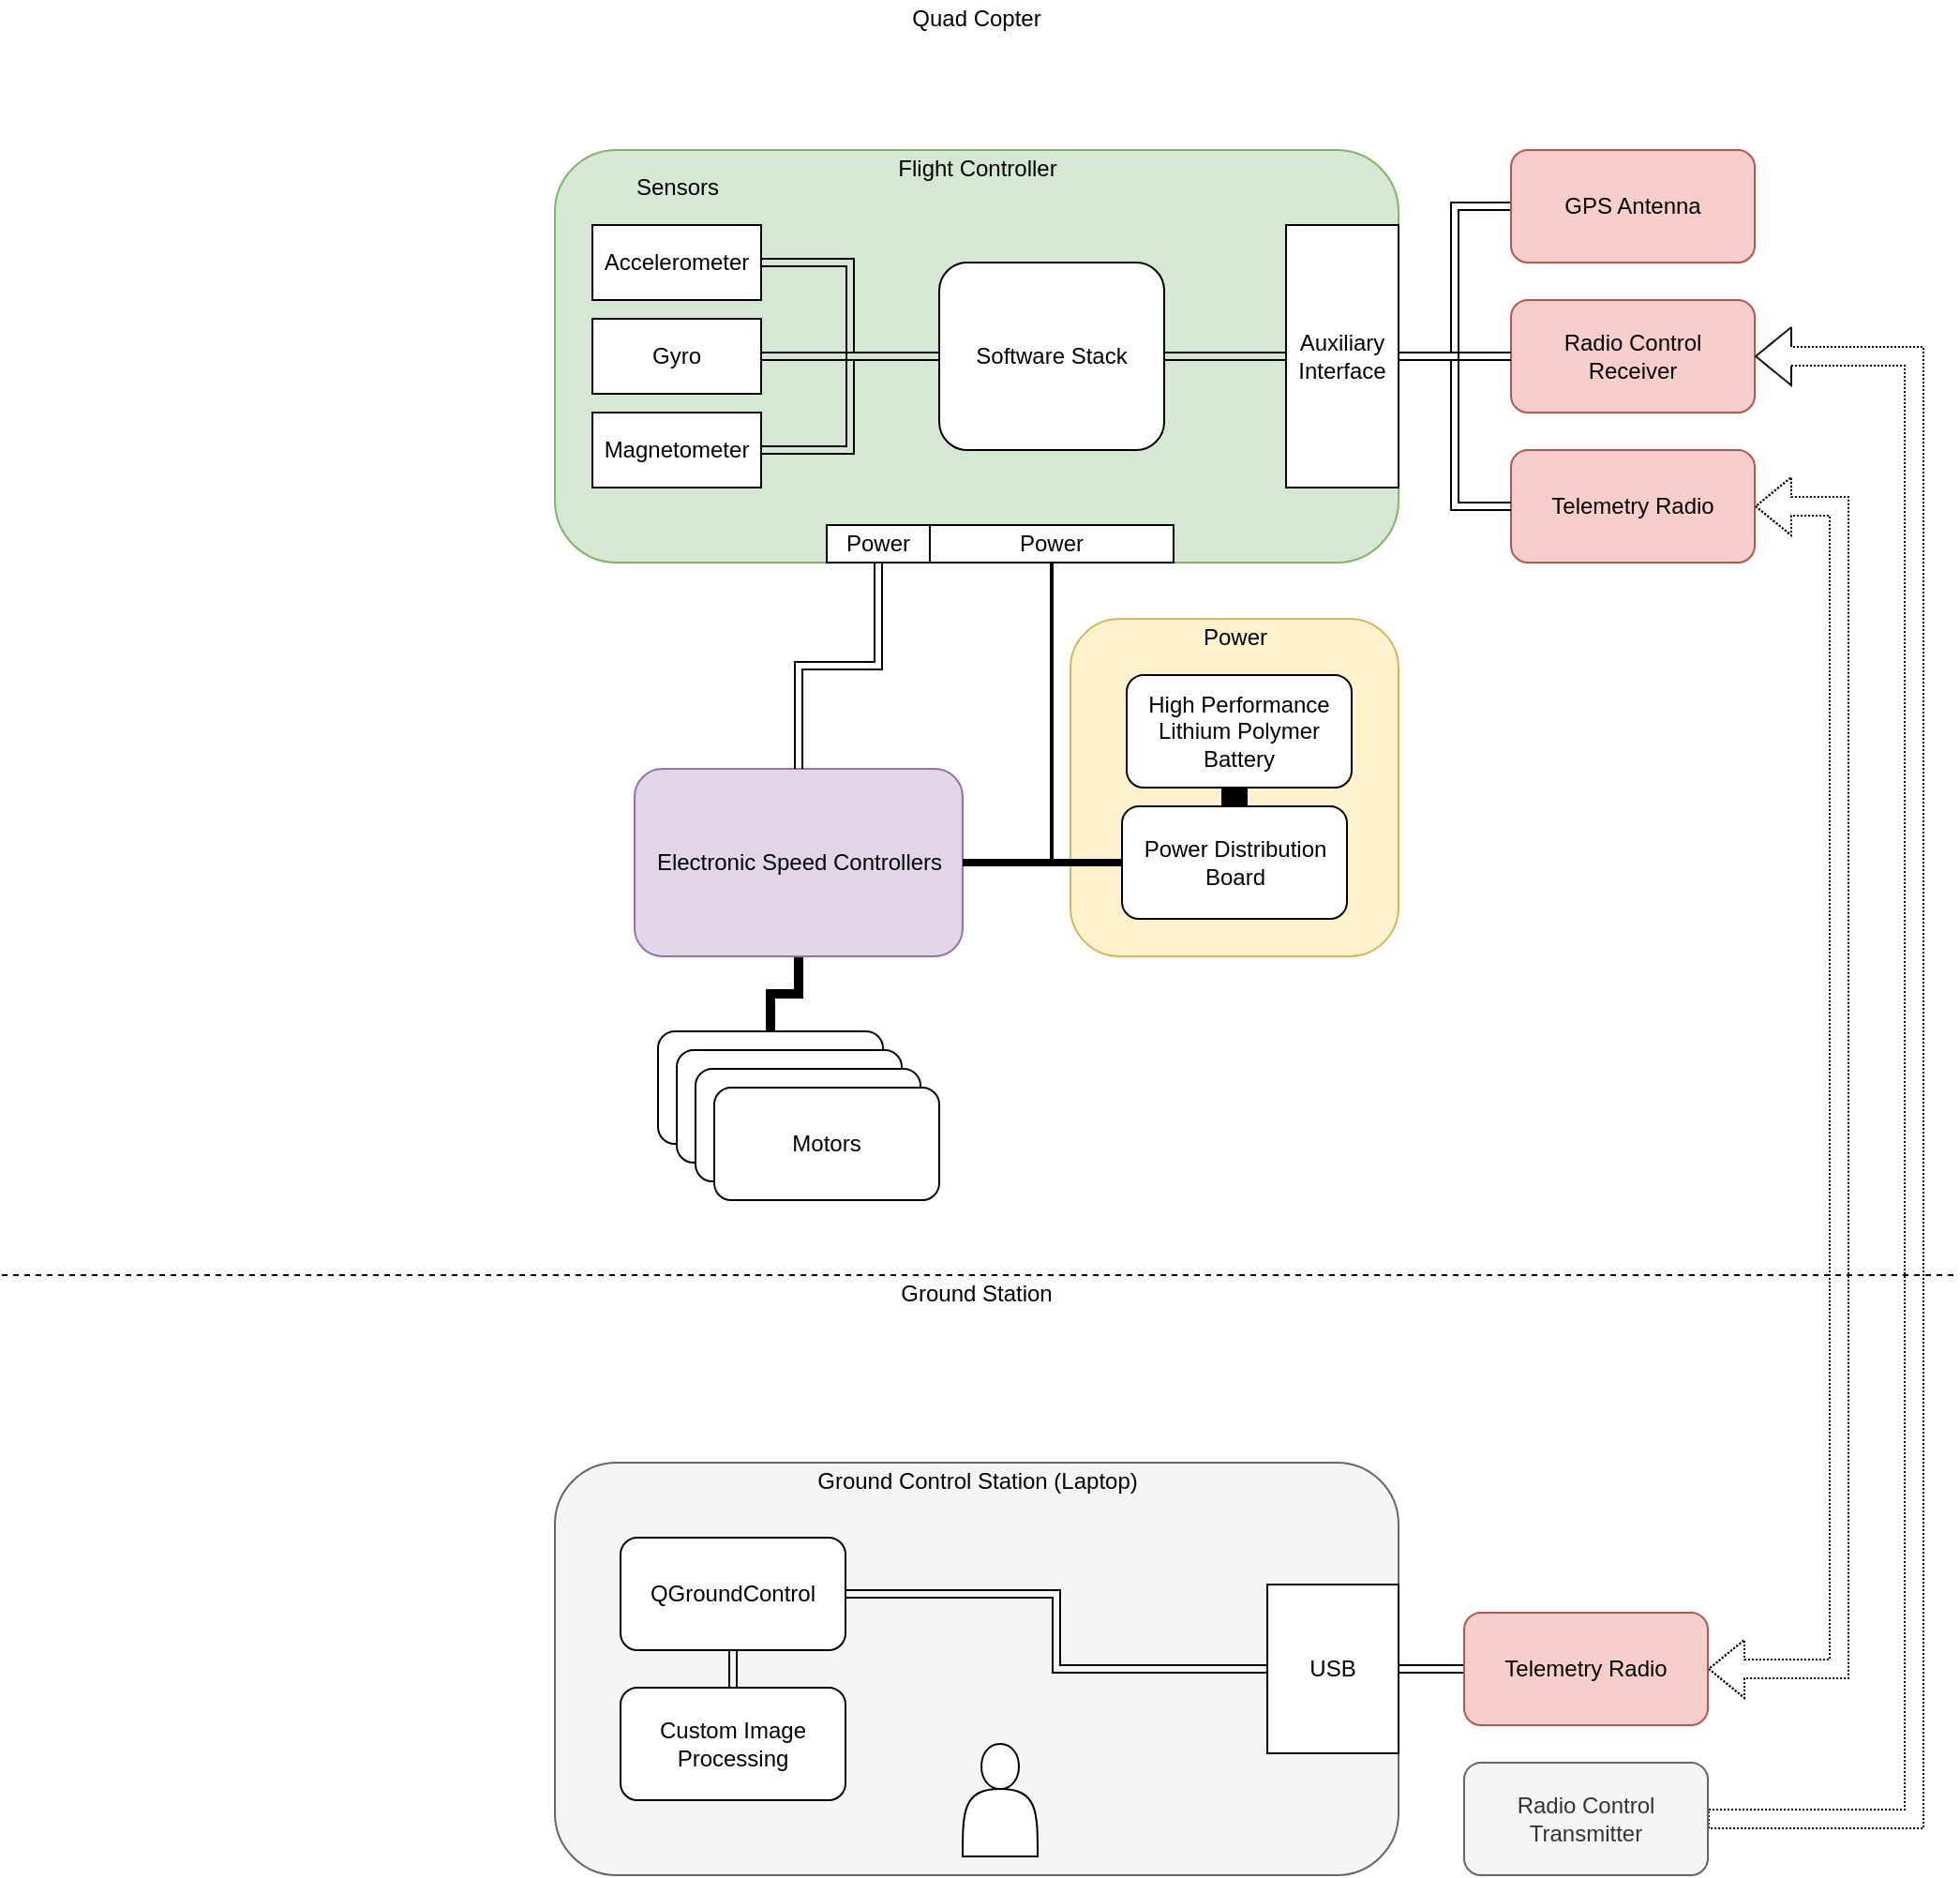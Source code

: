 <mxfile version="13.8.0" type="github">
  <diagram id="L57OoSPGVFHZ4M9xEeLx" name="Page-1">
    <mxGraphModel dx="2072" dy="1065" grid="1" gridSize="10" guides="1" tooltips="1" connect="1" arrows="1" fold="1" page="1" pageScale="1" pageWidth="850" pageHeight="1100" math="0" shadow="0">
      <root>
        <mxCell id="0" />
        <mxCell id="1" parent="0" />
        <mxCell id="2hWn7nPDc2WVTGScbuD9-1" value="" style="endArrow=none;dashed=1;html=1;" edge="1" parent="1">
          <mxGeometry width="50" height="50" relative="1" as="geometry">
            <mxPoint x="-190" y="680" as="sourcePoint" />
            <mxPoint x="852" y="680" as="targetPoint" />
          </mxGeometry>
        </mxCell>
        <mxCell id="2hWn7nPDc2WVTGScbuD9-3" value="" style="rounded=1;whiteSpace=wrap;html=1;fillColor=#d5e8d4;strokeColor=#82b366;" vertex="1" parent="1">
          <mxGeometry x="105" y="80" width="450" height="220" as="geometry" />
        </mxCell>
        <mxCell id="2hWn7nPDc2WVTGScbuD9-8" value="Flight Controller" style="text;html=1;resizable=0;autosize=1;align=center;verticalAlign=middle;points=[];fillColor=none;strokeColor=none;rounded=0;" vertex="1" parent="1">
          <mxGeometry x="280" y="80" width="100" height="20" as="geometry" />
        </mxCell>
        <mxCell id="2hWn7nPDc2WVTGScbuD9-61" style="edgeStyle=orthogonalEdgeStyle;rounded=0;orthogonalLoop=1;jettySize=auto;html=1;exitX=1;exitY=0.5;exitDx=0;exitDy=0;entryX=0;entryY=0.5;entryDx=0;entryDy=0;endArrow=none;endFill=0;strokeWidth=1;shape=link;" edge="1" parent="1" source="2hWn7nPDc2WVTGScbuD9-10" target="2hWn7nPDc2WVTGScbuD9-60">
          <mxGeometry relative="1" as="geometry" />
        </mxCell>
        <mxCell id="2hWn7nPDc2WVTGScbuD9-10" value="Accelerometer" style="rounded=0;whiteSpace=wrap;html=1;" vertex="1" parent="1">
          <mxGeometry x="125" y="120" width="90" height="40" as="geometry" />
        </mxCell>
        <mxCell id="2hWn7nPDc2WVTGScbuD9-62" style="edgeStyle=orthogonalEdgeStyle;shape=link;rounded=0;orthogonalLoop=1;jettySize=auto;html=1;exitX=1;exitY=0.5;exitDx=0;exitDy=0;entryX=0;entryY=0.5;entryDx=0;entryDy=0;endArrow=none;endFill=0;strokeWidth=1;" edge="1" parent="1" source="2hWn7nPDc2WVTGScbuD9-11" target="2hWn7nPDc2WVTGScbuD9-60">
          <mxGeometry relative="1" as="geometry" />
        </mxCell>
        <mxCell id="2hWn7nPDc2WVTGScbuD9-11" value="Gyro" style="rounded=0;whiteSpace=wrap;html=1;" vertex="1" parent="1">
          <mxGeometry x="125" y="170" width="90" height="40" as="geometry" />
        </mxCell>
        <mxCell id="2hWn7nPDc2WVTGScbuD9-63" style="edgeStyle=orthogonalEdgeStyle;shape=link;rounded=0;orthogonalLoop=1;jettySize=auto;html=1;exitX=1;exitY=0.5;exitDx=0;exitDy=0;entryX=0;entryY=0.5;entryDx=0;entryDy=0;endArrow=none;endFill=0;strokeWidth=1;" edge="1" parent="1" source="2hWn7nPDc2WVTGScbuD9-12" target="2hWn7nPDc2WVTGScbuD9-60">
          <mxGeometry relative="1" as="geometry" />
        </mxCell>
        <mxCell id="2hWn7nPDc2WVTGScbuD9-12" value="Magnetometer" style="rounded=0;whiteSpace=wrap;html=1;" vertex="1" parent="1">
          <mxGeometry x="125" y="220" width="90" height="40" as="geometry" />
        </mxCell>
        <mxCell id="2hWn7nPDc2WVTGScbuD9-13" value="Ground&amp;nbsp;Station" style="text;html=1;strokeColor=none;fillColor=none;align=center;verticalAlign=middle;whiteSpace=wrap;rounded=0;" vertex="1" parent="1">
          <mxGeometry x="275" y="680" width="110" height="20" as="geometry" />
        </mxCell>
        <mxCell id="2hWn7nPDc2WVTGScbuD9-14" value="Quad Copter" style="text;html=1;strokeColor=none;fillColor=none;align=center;verticalAlign=middle;whiteSpace=wrap;rounded=0;" vertex="1" parent="1">
          <mxGeometry x="290" width="80" height="20" as="geometry" />
        </mxCell>
        <mxCell id="2hWn7nPDc2WVTGScbuD9-43" style="edgeStyle=orthogonalEdgeStyle;shape=link;rounded=0;orthogonalLoop=1;jettySize=auto;html=1;exitX=0;exitY=0.5;exitDx=0;exitDy=0;entryX=1;entryY=0.5;entryDx=0;entryDy=0;endArrow=none;endFill=0;" edge="1" parent="1" source="2hWn7nPDc2WVTGScbuD9-16" target="2hWn7nPDc2WVTGScbuD9-41">
          <mxGeometry relative="1" as="geometry" />
        </mxCell>
        <mxCell id="2hWn7nPDc2WVTGScbuD9-16" value="GPS Antenna" style="rounded=1;whiteSpace=wrap;html=1;fillColor=#f8cecc;strokeColor=#b85450;" vertex="1" parent="1">
          <mxGeometry x="615" y="80" width="130" height="60" as="geometry" />
        </mxCell>
        <mxCell id="2hWn7nPDc2WVTGScbuD9-19" value="Telemetry Radio" style="rounded=1;whiteSpace=wrap;html=1;fillColor=#f8cecc;strokeColor=#b85450;" vertex="1" parent="1">
          <mxGeometry x="615" y="240" width="130" height="60" as="geometry" />
        </mxCell>
        <mxCell id="2hWn7nPDc2WVTGScbuD9-23" value="Sensors" style="text;html=1;resizable=0;autosize=1;align=center;verticalAlign=middle;points=[];fillColor=none;strokeColor=none;rounded=0;" vertex="1" parent="1">
          <mxGeometry x="140" y="90" width="60" height="20" as="geometry" />
        </mxCell>
        <mxCell id="2hWn7nPDc2WVTGScbuD9-28" value="" style="rounded=1;whiteSpace=wrap;html=1;fillColor=#f5f5f5;strokeColor=#666666;fontColor=#333333;" vertex="1" parent="1">
          <mxGeometry x="105" y="780" width="450" height="220" as="geometry" />
        </mxCell>
        <mxCell id="2hWn7nPDc2WVTGScbuD9-29" value="Ground Control Station (Laptop)" style="text;html=1;strokeColor=none;fillColor=none;align=center;verticalAlign=middle;whiteSpace=wrap;rounded=0;" vertex="1" parent="1">
          <mxGeometry x="232.5" y="780" width="195" height="20" as="geometry" />
        </mxCell>
        <mxCell id="2hWn7nPDc2WVTGScbuD9-33" style="edgeStyle=orthogonalEdgeStyle;shape=link;rounded=0;orthogonalLoop=1;jettySize=auto;html=1;exitX=0.5;exitY=1;exitDx=0;exitDy=0;entryX=0.5;entryY=0;entryDx=0;entryDy=0;endArrow=none;endFill=0;" edge="1" parent="1" source="2hWn7nPDc2WVTGScbuD9-30" target="2hWn7nPDc2WVTGScbuD9-32">
          <mxGeometry relative="1" as="geometry" />
        </mxCell>
        <mxCell id="2hWn7nPDc2WVTGScbuD9-37" style="edgeStyle=orthogonalEdgeStyle;shape=link;rounded=0;orthogonalLoop=1;jettySize=auto;html=1;exitX=1;exitY=0.5;exitDx=0;exitDy=0;entryX=0;entryY=0.5;entryDx=0;entryDy=0;endArrow=none;endFill=0;" edge="1" parent="1" source="2hWn7nPDc2WVTGScbuD9-30" target="2hWn7nPDc2WVTGScbuD9-35">
          <mxGeometry relative="1" as="geometry" />
        </mxCell>
        <mxCell id="2hWn7nPDc2WVTGScbuD9-30" value="QGroundControl" style="rounded=1;whiteSpace=wrap;html=1;" vertex="1" parent="1">
          <mxGeometry x="140" y="820" width="120" height="60" as="geometry" />
        </mxCell>
        <mxCell id="2hWn7nPDc2WVTGScbuD9-36" style="edgeStyle=orthogonalEdgeStyle;shape=link;rounded=0;orthogonalLoop=1;jettySize=auto;html=1;exitX=0;exitY=0.5;exitDx=0;exitDy=0;entryX=1;entryY=0.5;entryDx=0;entryDy=0;endArrow=none;endFill=0;" edge="1" parent="1" source="2hWn7nPDc2WVTGScbuD9-31" target="2hWn7nPDc2WVTGScbuD9-35">
          <mxGeometry relative="1" as="geometry" />
        </mxCell>
        <mxCell id="2hWn7nPDc2WVTGScbuD9-84" style="edgeStyle=orthogonalEdgeStyle;rounded=0;orthogonalLoop=1;jettySize=auto;html=1;exitX=1;exitY=0.5;exitDx=0;exitDy=0;entryX=1;entryY=0.5;entryDx=0;entryDy=0;startArrow=block;startFill=0;endArrow=block;endFill=0;strokeWidth=1;shape=flexArrow;dashed=1;dashPattern=1 1;" edge="1" parent="1" source="2hWn7nPDc2WVTGScbuD9-31" target="2hWn7nPDc2WVTGScbuD9-19">
          <mxGeometry relative="1" as="geometry">
            <Array as="points">
              <mxPoint x="790" y="890" />
              <mxPoint x="790" y="270" />
            </Array>
          </mxGeometry>
        </mxCell>
        <mxCell id="2hWn7nPDc2WVTGScbuD9-31" value="Telemetry Radio" style="rounded=1;whiteSpace=wrap;html=1;fillColor=#f8cecc;strokeColor=#b85450;" vertex="1" parent="1">
          <mxGeometry x="590" y="860" width="130" height="60" as="geometry" />
        </mxCell>
        <mxCell id="2hWn7nPDc2WVTGScbuD9-32" value="Custom Image Processing" style="rounded=1;whiteSpace=wrap;html=1;" vertex="1" parent="1">
          <mxGeometry x="140" y="900" width="120" height="60" as="geometry" />
        </mxCell>
        <mxCell id="2hWn7nPDc2WVTGScbuD9-34" value="Radio Control&lt;br&gt;Receiver" style="rounded=1;whiteSpace=wrap;html=1;fillColor=#f8cecc;strokeColor=#b85450;" vertex="1" parent="1">
          <mxGeometry x="615" y="160" width="130" height="60" as="geometry" />
        </mxCell>
        <mxCell id="2hWn7nPDc2WVTGScbuD9-35" value="USB" style="rounded=0;whiteSpace=wrap;html=1;" vertex="1" parent="1">
          <mxGeometry x="485" y="845" width="70" height="90" as="geometry" />
        </mxCell>
        <mxCell id="2hWn7nPDc2WVTGScbuD9-85" style="edgeStyle=orthogonalEdgeStyle;shape=flexArrow;rounded=0;orthogonalLoop=1;jettySize=auto;html=1;exitX=1;exitY=0.5;exitDx=0;exitDy=0;entryX=1;entryY=0.5;entryDx=0;entryDy=0;dashed=1;dashPattern=1 1;startArrow=none;startFill=0;endArrow=block;endFill=0;strokeWidth=1;" edge="1" parent="1" source="2hWn7nPDc2WVTGScbuD9-39" target="2hWn7nPDc2WVTGScbuD9-34">
          <mxGeometry relative="1" as="geometry">
            <Array as="points">
              <mxPoint x="830" y="970" />
              <mxPoint x="830" y="190" />
            </Array>
          </mxGeometry>
        </mxCell>
        <mxCell id="2hWn7nPDc2WVTGScbuD9-39" value="Radio Control Transmitter" style="rounded=1;whiteSpace=wrap;html=1;fillColor=#f5f5f5;strokeColor=#666666;fontColor=#333333;" vertex="1" parent="1">
          <mxGeometry x="590" y="940" width="130" height="60" as="geometry" />
        </mxCell>
        <mxCell id="2hWn7nPDc2WVTGScbuD9-42" style="edgeStyle=orthogonalEdgeStyle;shape=link;rounded=0;orthogonalLoop=1;jettySize=auto;html=1;exitX=1;exitY=0.5;exitDx=0;exitDy=0;entryX=0;entryY=0.5;entryDx=0;entryDy=0;endArrow=none;endFill=0;" edge="1" parent="1" source="2hWn7nPDc2WVTGScbuD9-41" target="2hWn7nPDc2WVTGScbuD9-34">
          <mxGeometry relative="1" as="geometry" />
        </mxCell>
        <mxCell id="2hWn7nPDc2WVTGScbuD9-44" style="edgeStyle=orthogonalEdgeStyle;shape=link;rounded=0;orthogonalLoop=1;jettySize=auto;html=1;exitX=1;exitY=0.5;exitDx=0;exitDy=0;entryX=0;entryY=0.5;entryDx=0;entryDy=0;endArrow=none;endFill=0;" edge="1" parent="1" source="2hWn7nPDc2WVTGScbuD9-41" target="2hWn7nPDc2WVTGScbuD9-19">
          <mxGeometry relative="1" as="geometry" />
        </mxCell>
        <mxCell id="2hWn7nPDc2WVTGScbuD9-41" value="Auxiliary Interface" style="rounded=0;whiteSpace=wrap;html=1;" vertex="1" parent="1">
          <mxGeometry x="495" y="120" width="60" height="140" as="geometry" />
        </mxCell>
        <mxCell id="2hWn7nPDc2WVTGScbuD9-45" value="" style="rounded=1;whiteSpace=wrap;html=1;fillColor=#fff2cc;strokeColor=#d6b656;" vertex="1" parent="1">
          <mxGeometry x="380" y="330" width="175" height="180" as="geometry" />
        </mxCell>
        <mxCell id="2hWn7nPDc2WVTGScbuD9-77" style="edgeStyle=orthogonalEdgeStyle;rounded=0;orthogonalLoop=1;jettySize=auto;html=1;exitX=0.5;exitY=1;exitDx=0;exitDy=0;startArrow=none;startFill=0;endArrow=none;endFill=0;strokeWidth=5;" edge="1" parent="1" source="2hWn7nPDc2WVTGScbuD9-48" target="2hWn7nPDc2WVTGScbuD9-67">
          <mxGeometry relative="1" as="geometry" />
        </mxCell>
        <mxCell id="2hWn7nPDc2WVTGScbuD9-48" value="Electronic Speed Controllers" style="rounded=1;whiteSpace=wrap;html=1;fillColor=#e1d5e7;strokeColor=#9673a6;" vertex="1" parent="1">
          <mxGeometry x="147.5" y="410" width="175" height="100" as="geometry" />
        </mxCell>
        <mxCell id="2hWn7nPDc2WVTGScbuD9-71" style="edgeStyle=orthogonalEdgeStyle;rounded=0;orthogonalLoop=1;jettySize=auto;html=1;exitX=0;exitY=0.5;exitDx=0;exitDy=0;startArrow=none;startFill=0;endArrow=none;endFill=0;endSize=2;strokeWidth=2;" edge="1" parent="1" source="2hWn7nPDc2WVTGScbuD9-54" target="2hWn7nPDc2WVTGScbuD9-65">
          <mxGeometry relative="1" as="geometry" />
        </mxCell>
        <mxCell id="2hWn7nPDc2WVTGScbuD9-74" style="edgeStyle=orthogonalEdgeStyle;rounded=0;orthogonalLoop=1;jettySize=auto;html=1;exitX=0;exitY=0.5;exitDx=0;exitDy=0;entryX=1;entryY=0.5;entryDx=0;entryDy=0;startArrow=none;startFill=0;endArrow=none;endFill=0;endSize=2;strokeWidth=4;" edge="1" parent="1" source="2hWn7nPDc2WVTGScbuD9-54" target="2hWn7nPDc2WVTGScbuD9-48">
          <mxGeometry relative="1" as="geometry" />
        </mxCell>
        <mxCell id="2hWn7nPDc2WVTGScbuD9-54" value="Power Distribution Board" style="rounded=1;whiteSpace=wrap;html=1;" vertex="1" parent="1">
          <mxGeometry x="407.5" y="430" width="120" height="60" as="geometry" />
        </mxCell>
        <mxCell id="2hWn7nPDc2WVTGScbuD9-55" value="Power" style="text;html=1;strokeColor=none;fillColor=none;align=center;verticalAlign=middle;whiteSpace=wrap;rounded=0;" vertex="1" parent="1">
          <mxGeometry x="447.5" y="330" width="40" height="20" as="geometry" />
        </mxCell>
        <mxCell id="2hWn7nPDc2WVTGScbuD9-72" style="edgeStyle=orthogonalEdgeStyle;rounded=0;orthogonalLoop=1;jettySize=auto;html=1;exitX=0.5;exitY=1;exitDx=0;exitDy=0;entryX=0.5;entryY=0;entryDx=0;entryDy=0;startArrow=none;startFill=0;endArrow=none;endFill=0;endSize=2;strokeWidth=14;" edge="1" parent="1" source="2hWn7nPDc2WVTGScbuD9-57" target="2hWn7nPDc2WVTGScbuD9-54">
          <mxGeometry relative="1" as="geometry" />
        </mxCell>
        <mxCell id="2hWn7nPDc2WVTGScbuD9-57" value="&lt;span&gt;High Performance Lithium Polymer Battery&lt;/span&gt;" style="rounded=1;whiteSpace=wrap;html=1;" vertex="1" parent="1">
          <mxGeometry x="410" y="360" width="120" height="60" as="geometry" />
        </mxCell>
        <mxCell id="2hWn7nPDc2WVTGScbuD9-64" style="edgeStyle=orthogonalEdgeStyle;shape=link;rounded=0;orthogonalLoop=1;jettySize=auto;html=1;exitX=1;exitY=0.5;exitDx=0;exitDy=0;endArrow=none;endFill=0;strokeWidth=1;" edge="1" parent="1" source="2hWn7nPDc2WVTGScbuD9-60" target="2hWn7nPDc2WVTGScbuD9-41">
          <mxGeometry relative="1" as="geometry" />
        </mxCell>
        <mxCell id="2hWn7nPDc2WVTGScbuD9-60" value="Software Stack" style="rounded=1;whiteSpace=wrap;html=1;" vertex="1" parent="1">
          <mxGeometry x="310" y="140" width="120" height="100" as="geometry" />
        </mxCell>
        <mxCell id="2hWn7nPDc2WVTGScbuD9-65" value="Power" style="rounded=0;whiteSpace=wrap;html=1;" vertex="1" parent="1">
          <mxGeometry x="305" y="280" width="130" height="20" as="geometry" />
        </mxCell>
        <mxCell id="2hWn7nPDc2WVTGScbuD9-67" value="Motor" style="rounded=1;whiteSpace=wrap;html=1;" vertex="1" parent="1">
          <mxGeometry x="160" y="550" width="120" height="60" as="geometry" />
        </mxCell>
        <mxCell id="2hWn7nPDc2WVTGScbuD9-68" value="Motor" style="rounded=1;whiteSpace=wrap;html=1;" vertex="1" parent="1">
          <mxGeometry x="170" y="560" width="120" height="60" as="geometry" />
        </mxCell>
        <mxCell id="2hWn7nPDc2WVTGScbuD9-69" value="Motor" style="rounded=1;whiteSpace=wrap;html=1;" vertex="1" parent="1">
          <mxGeometry x="180" y="570" width="120" height="60" as="geometry" />
        </mxCell>
        <mxCell id="2hWn7nPDc2WVTGScbuD9-70" value="Motors" style="rounded=1;whiteSpace=wrap;html=1;" vertex="1" parent="1">
          <mxGeometry x="190" y="580" width="120" height="60" as="geometry" />
        </mxCell>
        <mxCell id="2hWn7nPDc2WVTGScbuD9-76" style="edgeStyle=orthogonalEdgeStyle;rounded=0;orthogonalLoop=1;jettySize=auto;html=1;exitX=0.5;exitY=1;exitDx=0;exitDy=0;entryX=0.5;entryY=0;entryDx=0;entryDy=0;startArrow=none;startFill=0;endArrow=none;endFill=0;strokeWidth=1;shape=link;" edge="1" parent="1" source="2hWn7nPDc2WVTGScbuD9-75" target="2hWn7nPDc2WVTGScbuD9-48">
          <mxGeometry relative="1" as="geometry" />
        </mxCell>
        <mxCell id="2hWn7nPDc2WVTGScbuD9-75" value="Power" style="rounded=0;whiteSpace=wrap;html=1;" vertex="1" parent="1">
          <mxGeometry x="250" y="280" width="55" height="20" as="geometry" />
        </mxCell>
        <mxCell id="2hWn7nPDc2WVTGScbuD9-83" value="" style="shape=actor;whiteSpace=wrap;html=1;" vertex="1" parent="1">
          <mxGeometry x="322.5" y="930" width="40" height="60" as="geometry" />
        </mxCell>
      </root>
    </mxGraphModel>
  </diagram>
</mxfile>
